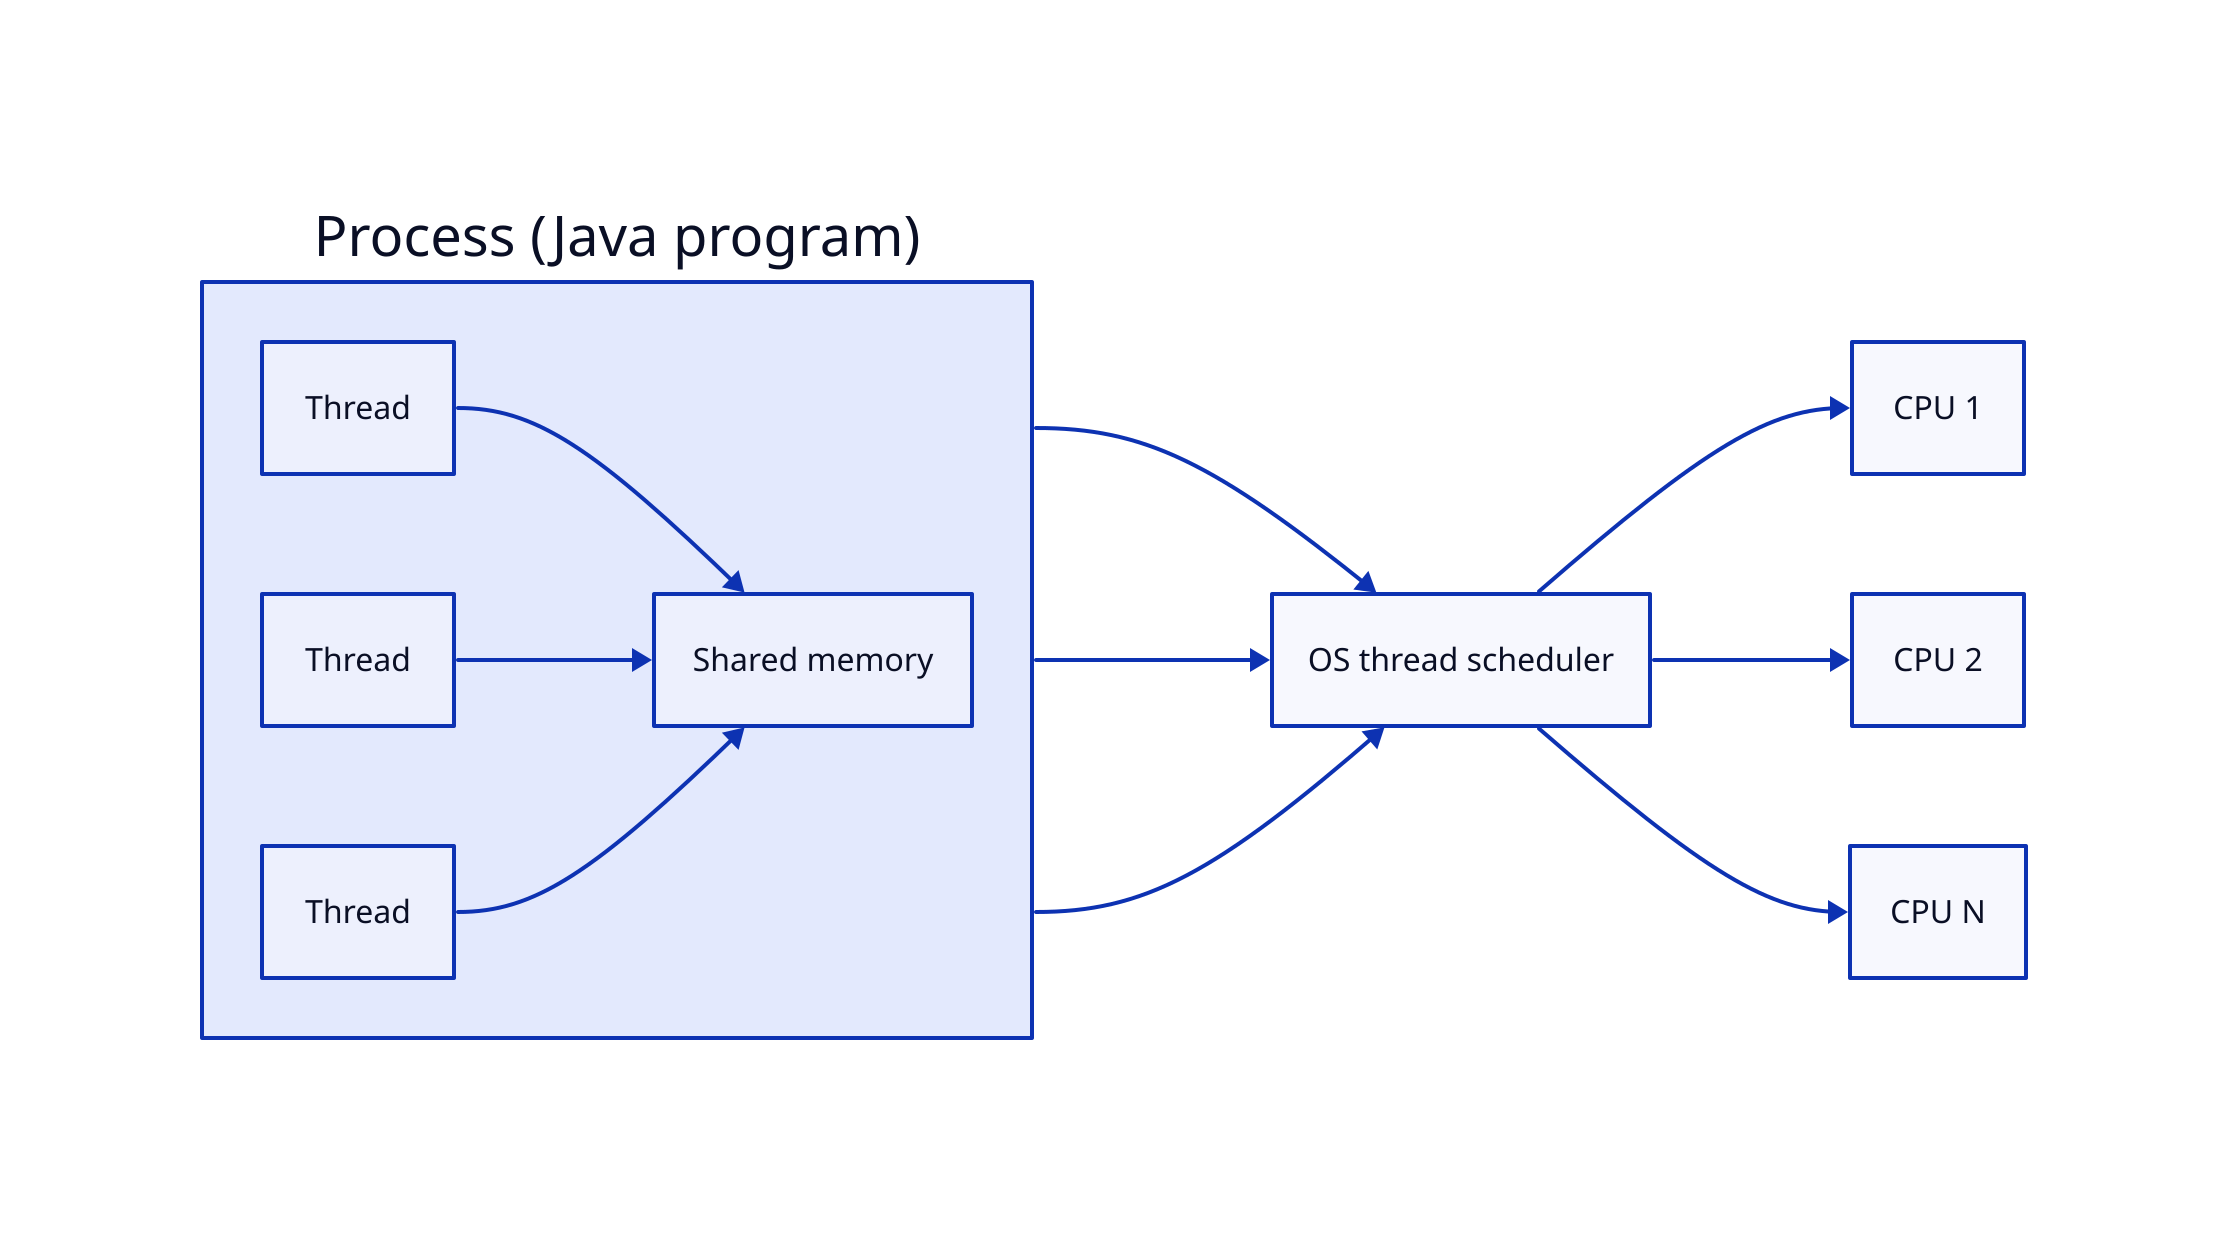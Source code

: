 direction: right

process: Process (Java program){
  direction: right

  memory: Shared memory

  t1: Thread
  t2: Thread
  t3: Thread
  
  t1 -> memory
  t2 -> memory
  t3 -> memory
}

scheduler: OS thread scheduler

process -> scheduler
process -> scheduler
process -> scheduler

scheduler -> CPU 1
scheduler -> CPU 2
scheduler -> CPU N
